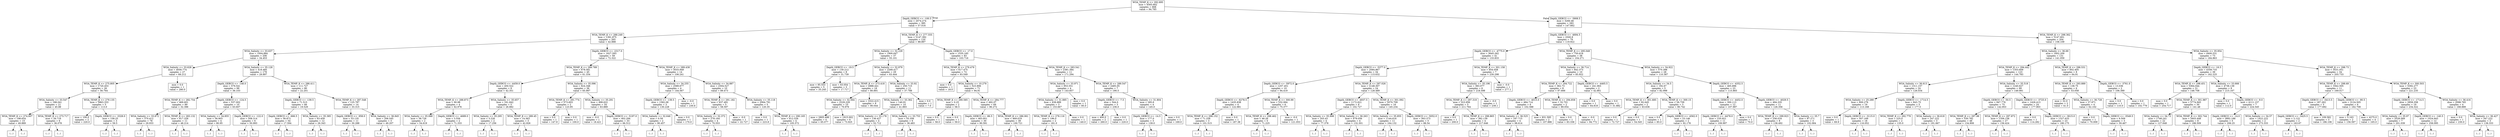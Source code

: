 digraph Tree {
node [shape=box] ;
0 [label="WOA_TEMP_K <= 292.695\nmse = 4565.662\nsamples = 668\nvalue = 94.785"] ;
1 [label="Depth_GEBCO <= -100.5\nmse = 2074.274\nsamples = 385\nvalue = 57.016"] ;
0 -> 1 [labeldistance=2.5, labelangle=45, headlabel="True"] ;
2 [label="WOA_TEMP_K <= 288.249\nmse = 1391.875\nsamples = 265\nvalue = 42.888"] ;
1 -> 2 ;
3 [label="WOA_Salinity <= 33.637\nmse = 1004.884\nsamples = 206\nvalue = 34.453"] ;
2 -> 3 ;
4 [label="WOA_Salinity <= 33.628\nmse = 4056.774\nsamples = 27\nvalue = 68.212"] ;
3 -> 4 ;
5 [label="WOA_TEMP_K <= 275.805\nmse = 1720.453\nsamples = 26\nvalue = 56.764"] ;
4 -> 5 ;
6 [label="WOA_Salinity <= 33.547\nmse = 188.041\nsamples = 21\nvalue = 45.88"] ;
5 -> 6 ;
7 [label="WOA_TEMP_K <= 274.007\nmse = 198.654\nsamples = 15\nvalue = 49.889"] ;
6 -> 7 ;
8 [label="(...)"] ;
7 -> 8 ;
23 [label="(...)"] ;
7 -> 23 ;
28 [label="WOA_TEMP_K <= 273.717\nmse = 26.716\nsamples = 6\nvalue = 36.078"] ;
6 -> 28 ;
29 [label="(...)"] ;
28 -> 29 ;
36 [label="(...)"] ;
28 -> 36 ;
39 [label="WOA_TEMP_K <= 279.135\nmse = 5863.333\nsamples = 5\nvalue = 113.0"] ;
5 -> 39 ;
40 [label="mse = 100.0\nsamples = 2\nvalue = 220.0"] ;
39 -> 40 ;
41 [label="Depth_GEBCO <= -3328.0\nmse = 158.25\nsamples = 3\nvalue = 59.5"] ;
39 -> 41 ;
42 [label="(...)"] ;
41 -> 42 ;
45 [label="(...)"] ;
41 -> 45 ;
46 [label="mse = 0.0\nsamples = 1\nvalue = 280.0"] ;
4 -> 46 ;
47 [label="WOA_Salinity <= 35.128\nmse = 418.485\nsamples = 179\nvalue = 29.897"] ;
3 -> 47 ;
48 [label="Depth_GEBCO <= -146.0\nmse = 579.541\nsamples = 99\nvalue = 36.103"] ;
47 -> 48 ;
49 [label="WOA_TEMP_K <= 282.754\nmse = 469.601\nsamples = 89\nvalue = 32.396"] ;
48 -> 49 ;
50 [label="WOA_Salinity <= 33.872\nmse = 370.412\nsamples = 78\nvalue = 29.933"] ;
49 -> 50 ;
51 [label="(...)"] ;
50 -> 51 ;
110 [label="(...)"] ;
50 -> 110 ;
201 [label="WOA_TEMP_K <= 283.132\nmse = 817.326\nsamples = 11\nvalue = 48.214"] ;
49 -> 201 ;
202 [label="(...)"] ;
201 -> 202 ;
205 [label="(...)"] ;
201 -> 205 ;
222 [label="Depth_GEBCO <= -124.5\nmse = 537.002\nsamples = 10\nvalue = 63.607"] ;
48 -> 222 ;
223 [label="WOA_Salinity <= 34.855\nmse = 56.903\nsamples = 4\nvalue = 80.95"] ;
222 -> 223 ;
224 [label="(...)"] ;
223 -> 224 ;
229 [label="(...)"] ;
223 -> 229 ;
230 [label="Depth_GEBCO <= -122.0\nmse = 508.314\nsamples = 6\nvalue = 50.993"] ;
222 -> 230 ;
231 [label="(...)"] ;
230 -> 231 ;
234 [label="(...)"] ;
230 -> 234 ;
239 [label="WOA_TEMP_K <= 286.411\nmse = 111.727\nsamples = 80\nvalue = 22.201"] ;
47 -> 239 ;
240 [label="Depth_GEBCO <= -139.5\nmse = 71.515\nsamples = 66\nvalue = 19.529"] ;
239 -> 240 ;
241 [label="Depth_GEBCO <= -666.5\nmse = 56.872\nsamples = 54\nvalue = 17.594"] ;
240 -> 241 ;
242 [label="(...)"] ;
241 -> 242 ;
255 [label="(...)"] ;
241 -> 255 ;
282 [label="WOA_Salinity <= 35.385\nmse = 63.459\nsamples = 12\nvalue = 26.343"] ;
240 -> 282 ;
283 [label="(...)"] ;
282 -> 283 ;
296 [label="(...)"] ;
282 -> 296 ;
297 [label="WOA_TEMP_K <= 287.548\nmse = 125.787\nsamples = 14\nvalue = 33.315"] ;
239 -> 297 ;
298 [label="Depth_GEBCO <= -958.0\nmse = 53.135\nsamples = 11\nvalue = 30.288"] ;
297 -> 298 ;
299 [label="(...)"] ;
298 -> 299 ;
306 [label="(...)"] ;
298 -> 306 ;
315 [label="WOA_Salinity <= 36.845\nmse = 206.545\nsamples = 3\nvalue = 49.207"] ;
297 -> 315 ;
316 [label="(...)"] ;
315 -> 316 ;
319 [label="(...)"] ;
315 -> 319 ;
320 [label="Depth_GEBCO <= -2317.0\nmse = 1627.593\nsamples = 59\nvalue = 72.322"] ;
2 -> 320 ;
321 [label="WOA_TEMP_K <= 289.789\nmse = 678.581\nsamples = 45\nvalue = 61.334"] ;
320 -> 321 ;
322 [label="Depth_GEBCO <= -4459.0\nmse = 450.522\nsamples = 9\nvalue = 42.351"] ;
321 -> 322 ;
323 [label="WOA_TEMP_K <= 288.873\nmse = 90.98\nsamples = 4\nvalue = 62.976"] ;
322 -> 323 ;
324 [label="WOA_Salinity <= 35.088\nmse = 38.726\nsamples = 2\nvalue = 54.619"] ;
323 -> 324 ;
325 [label="(...)"] ;
324 -> 325 ;
326 [label="(...)"] ;
324 -> 326 ;
327 [label="Depth_GEBCO <= -4689.0\nmse = 3.556\nsamples = 2\nvalue = 71.333"] ;
323 -> 327 ;
328 [label="(...)"] ;
327 -> 328 ;
329 [label="(...)"] ;
327 -> 329 ;
330 [label="WOA_Salinity <= 35.657\nmse = 161.842\nsamples = 5\nvalue = 26.882"] ;
322 -> 330 ;
331 [label="WOA_Salinity <= 35.295\nmse = 3.226\nsamples = 2\nvalue = 17.256"] ;
330 -> 331 ;
332 [label="(...)"] ;
331 -> 332 ;
333 [label="(...)"] ;
331 -> 333 ;
334 [label="WOA_TEMP_K <= 289.45\nmse = 14.363\nsamples = 3\nvalue = 42.926"] ;
330 -> 334 ;
335 [label="(...)"] ;
334 -> 335 ;
338 [label="(...)"] ;
334 -> 338 ;
339 [label="WOA_Salinity <= 35.096\nmse = 624.348\nsamples = 36\nvalue = 65.997"] ;
321 -> 339 ;
340 [label="WOA_TEMP_K <= 291.774\nmse = 573.603\nsamples = 2\nvalue = 123.95"] ;
339 -> 340 ;
341 [label="mse = 0.0\nsamples = 1\nvalue = 147.9"] ;
340 -> 341 ;
342 [label="mse = 0.0\nsamples = 1\nvalue = 100.0"] ;
340 -> 342 ;
343 [label="WOA_Salinity <= 35.291\nmse = 499.622\nsamples = 34\nvalue = 63.889"] ;
339 -> 343 ;
344 [label="mse = -0.0\nsamples = 1\nvalue = 18.421"] ;
343 -> 344 ;
345 [label="Depth_GEBCO <= -5197.0\nmse = 402.294\nsamples = 33\nvalue = 66.512"] ;
343 -> 345 ;
346 [label="(...)"] ;
345 -> 346 ;
347 [label="(...)"] ;
345 -> 347 ;
400 [label="WOA_TEMP_K <= 289.438\nmse = 3033.949\nsamples = 14\nvalue = 106.241"] ;
320 -> 400 ;
401 [label="WOA_Salinity <= 34.255\nmse = 2589.677\nsamples = 4\nvalue = 144.567"] ;
400 -> 401 ;
402 [label="Depth_GEBCO <= -139.5\nmse = 1582.08\nsamples = 3\nvalue = 130.228"] ;
401 -> 402 ;
403 [label="WOA_Salinity <= 32.646\nmse = 0.59\nsamples = 2\nvalue = 90.457"] ;
402 -> 403 ;
404 [label="(...)"] ;
403 -> 404 ;
405 [label="(...)"] ;
403 -> 405 ;
406 [label="mse = 0.0\nsamples = 1\nvalue = 170.0"] ;
402 -> 406 ;
407 [label="mse = -0.0\nsamples = 1\nvalue = 230.6"] ;
401 -> 407 ;
408 [label="WOA_Salinity <= 34.887\nmse = 2304.527\nsamples = 10\nvalue = 89.473"] ;
400 -> 408 ;
409 [label="WOA_TEMP_K <= 291.182\nmse = 637.491\nsamples = 5\nvalue = 58.597"] ;
408 -> 409 ;
410 [label="WOA_Salinity <= 32.372\nmse = 278.164\nsamples = 4\nvalue = 70.553"] ;
409 -> 410 ;
411 [label="(...)"] ;
410 -> 411 ;
414 [label="(...)"] ;
410 -> 414 ;
415 [label="mse = -0.0\nsamples = 1\nvalue = 22.727"] ;
409 -> 415 ;
416 [label="WOA_Salinity <= 35.118\nmse = 2064.791\nsamples = 5\nvalue = 120.35"] ;
408 -> 416 ;
417 [label="mse = 0.0\nsamples = 1\nvalue = 223.8"] ;
416 -> 417 ;
418 [label="WOA_TEMP_K <= 290.165\nmse = 612.526\nsamples = 4\nvalue = 105.572"] ;
416 -> 418 ;
419 [label="(...)"] ;
418 -> 419 ;
420 [label="(...)"] ;
418 -> 420 ;
423 [label="WOA_TEMP_K <= 277.555\nmse = 2147.392\nsamples = 120\nvalue = 88.897"] ;
1 -> 423 ;
424 [label="WOA_Salinity <= 32.229\nmse = 1900.647\nsamples = 37\nvalue = 55.101"] ;
423 -> 424 ;
425 [label="Depth_GEBCO <= -19.5\nmse = 130.212\nsamples = 8\nvalue = 31.739"] ;
424 -> 425 ;
426 [label="mse = 85.553\nsamples = 5\nvalue = 35.245"] ;
425 -> 426 ;
427 [label="mse = 63.054\nsamples = 3\nvalue = 17.717"] ;
425 -> 427 ;
428 [label="WOA_Salinity <= 32.979\nmse = 2268.417\nsamples = 29\nvalue = 63.444"] ;
424 -> 428 ;
429 [label="WOA_TEMP_K <= 273.418\nmse = 2888.441\nsamples = 18\nvalue = 80.891"] ;
428 -> 429 ;
430 [label="WOA_Salinity <= 32.564\nmse = 2229.229\nsamples = 10\nvalue = 70.976"] ;
429 -> 430 ;
431 [label="mse = 2805.498\nsamples = 4\nvalue = 65.077"] ;
430 -> 431 ;
432 [label="mse = 1915.002\nsamples = 6\nvalue = 73.925"] ;
430 -> 432 ;
433 [label="mse = 3322.415\nsamples = 8\nvalue = 90.044"] ;
429 -> 433 ;
434 [label="WOA_Salinity <= 33.92\nmse = 250.715\nsamples = 11\nvalue = 37.788"] ;
428 -> 434 ;
435 [label="WOA_Salinity <= 33.362\nmse = 140.91\nsamples = 10\nvalue = 41.893"] ;
434 -> 435 ;
436 [label="WOA_Salinity <= 33.178\nmse = 136.427\nsamples = 4\nvalue = 52.712"] ;
435 -> 436 ;
437 [label="(...)"] ;
436 -> 437 ;
438 [label="(...)"] ;
436 -> 438 ;
439 [label="WOA_Salinity <= 33.753\nmse = 55.356\nsamples = 6\nvalue = 36.483"] ;
435 -> 439 ;
440 [label="(...)"] ;
439 -> 440 ;
445 [label="(...)"] ;
439 -> 445 ;
448 [label="mse = 0.0\nsamples = 1\nvalue = 7.0"] ;
434 -> 448 ;
449 [label="Depth_GEBCO <= -17.0\nmse = 1535.185\nsamples = 83\nvalue = 103.716"] ;
423 -> 449 ;
450 [label="WOA_TEMP_K <= 279.479\nmse = 617.475\nsamples = 72\nvalue = 93.549"] ;
449 -> 450 ;
451 [label="mse = 0.0\nsamples = 1\nvalue = 18.0"] ;
450 -> 451 ;
452 [label="WOA_Salinity <= 10.279\nmse = 523.906\nsamples = 71\nvalue = 94.91"] ;
450 -> 452 ;
453 [label="WOA_TEMP_K <= 290.585\nmse = 0.25\nsamples = 2\nvalue = 58.5"] ;
452 -> 453 ;
454 [label="mse = 0.0\nsamples = 1\nvalue = 58.0"] ;
453 -> 454 ;
455 [label="mse = 0.0\nsamples = 1\nvalue = 59.0"] ;
453 -> 455 ;
456 [label="WOA_TEMP_K <= 284.777\nmse = 492.07\nsamples = 69\nvalue = 96.272"] ;
452 -> 456 ;
457 [label="Depth_GEBCO <= -86.5\nmse = 463.951\nsamples = 30\nvalue = 90.591"] ;
456 -> 457 ;
458 [label="(...)"] ;
457 -> 458 ;
463 [label="(...)"] ;
457 -> 463 ;
496 [label="WOA_TEMP_K <= 286.061\nmse = 469.019\nsamples = 39\nvalue = 100.721"] ;
456 -> 496 ;
497 [label="(...)"] ;
496 -> 497 ;
504 [label="(...)"] ;
496 -> 504 ;
563 [label="WOA_TEMP_K <= 283.541\nmse = 2381.384\nsamples = 11\nvalue = 171.294"] ;
449 -> 563 ;
564 [label="WOA_Salinity <= 33.971\nmse = 953.551\nsamples = 4\nvalue = 143.857"] ;
563 -> 564 ;
565 [label="WOA_Salinity <= 31.885\nmse = 438.889\nsamples = 3\nvalue = 153.667"] ;
564 -> 565 ;
566 [label="WOA_TEMP_K <= 278.116\nmse = 196.0\nsamples = 2\nvalue = 181.0"] ;
565 -> 566 ;
567 [label="(...)"] ;
566 -> 567 ;
568 [label="(...)"] ;
566 -> 568 ;
569 [label="mse = 0.0\nsamples = 1\nvalue = 140.0"] ;
565 -> 569 ;
570 [label="mse = 0.0\nsamples = 1\nvalue = 85.0"] ;
564 -> 570 ;
571 [label="WOA_TEMP_K <= 289.547\nmse = 2485.05\nsamples = 7\nvalue = 190.5"] ;
563 -> 571 ;
572 [label="Depth_GEBCO <= -7.5\nmse = 544.0\nsamples = 3\nvalue = 236.0"] ;
571 -> 572 ;
573 [label="mse = 400.0\nsamples = 2\nvalue = 260.0"] ;
572 -> 573 ;
574 [label="mse = 0.0\nsamples = 1\nvalue = 220.0"] ;
572 -> 574 ;
575 [label="WOA_Salinity <= 31.804\nmse = 285.6\nsamples = 4\nvalue = 145.0"] ;
571 -> 575 ;
576 [label="Depth_GEBCO <= -14.5\nmse = 177.0\nsamples = 3\nvalue = 139.0"] ;
575 -> 576 ;
577 [label="(...)"] ;
576 -> 577 ;
578 [label="(...)"] ;
576 -> 578 ;
581 [label="mse = 0.0\nsamples = 1\nvalue = 169.0"] ;
575 -> 581 ;
582 [label="Depth_GEBCO <= -3908.5\nmse = 3260.46\nsamples = 283\nvalue = 147.662"] ;
0 -> 582 [labeldistance=2.5, labelangle=-45, headlabel="False"] ;
583 [label="Depth_GEBCO <= -4694.5\nmse = 2500.8\nsamples = 79\nvalue = 119.922"] ;
582 -> 583 ;
584 [label="Depth_GEBCO <= -4775.0\nmse = 3645.262\nsamples = 41\nvalue = 133.833"] ;
583 -> 584 ;
585 [label="Depth_GEBCO <= -5377.0\nmse = 2084.867\nsamples = 34\nvalue = 115.632"] ;
584 -> 585 ;
586 [label="Depth_GEBCO <= -5972.0\nmse = 1257.451\nsamples = 10\nvalue = 94.419"] ;
585 -> 586 ;
587 [label="Depth_GEBCO <= -6278.5\nmse = 1435.838\nsamples = 4\nvalue = 122.981"] ;
586 -> 587 ;
588 [label="WOA_TEMP_K <= 298.152\nmse = 71.258\nsamples = 3\nvalue = 101.515"] ;
587 -> 588 ;
589 [label="(...)"] ;
588 -> 589 ;
590 [label="(...)"] ;
588 -> 590 ;
593 [label="mse = 0.0\nsamples = 1\nvalue = 187.38"] ;
587 -> 593 ;
594 [label="WOA_TEMP_K <= 300.99\nmse = 232.064\nsamples = 6\nvalue = 75.377"] ;
586 -> 594 ;
595 [label="WOA_TEMP_K <= 298.462\nmse = 46.26\nsamples = 5\nvalue = 71.225"] ;
594 -> 595 ;
596 [label="(...)"] ;
595 -> 596 ;
599 [label="(...)"] ;
595 -> 599 ;
602 [label="mse = -0.0\nsamples = 1\nvalue = 121.053"] ;
594 -> 602 ;
603 [label="WOA_TEMP_K <= 297.026\nmse = 2148.307\nsamples = 24\nvalue = 128.489"] ;
585 -> 603 ;
604 [label="Depth_GEBCO <= -4937.5\nmse = 1172.621\nsamples = 8\nvalue = 102.727"] ;
603 -> 604 ;
605 [label="WOA_Salinity <= 35.998\nmse = 203.43\nsamples = 4\nvalue = 77.378"] ;
604 -> 605 ;
606 [label="(...)"] ;
605 -> 606 ;
609 [label="(...)"] ;
605 -> 609 ;
612 [label="WOA_Salinity <= 36.263\nmse = 679.056\nsamples = 4\nvalue = 132.301"] ;
604 -> 612 ;
613 [label="(...)"] ;
612 -> 613 ;
616 [label="(...)"] ;
612 -> 616 ;
619 [label="WOA_TEMP_K <= 301.092\nmse = 2070.709\nsamples = 16\nvalue = 145.234"] ;
603 -> 619 ;
620 [label="WOA_Salinity <= 35.855\nmse = 1144.616\nsamples = 11\nvalue = 164.132"] ;
619 -> 620 ;
621 [label="(...)"] ;
620 -> 621 ;
634 [label="(...)"] ;
620 -> 634 ;
641 [label="Depth_GEBCO <= -5052.0\nmse = 563.373\nsamples = 5\nvalue = 88.54"] ;
619 -> 641 ;
642 [label="(...)"] ;
641 -> 642 ;
647 [label="(...)"] ;
641 -> 647 ;
650 [label="WOA_TEMP_K <= 301.158\nmse = 854.058\nsamples = 7\nvalue = 230.298"] ;
584 -> 650 ;
651 [label="WOA_Salinity <= 35.196\nmse = 383.077\nsamples = 6\nvalue = 218.598"] ;
650 -> 651 ;
652 [label="WOA_TEMP_K <= 297.319\nmse = 323.956\nsamples = 5\nvalue = 211.764"] ;
651 -> 652 ;
653 [label="mse = 0.0\nsamples = 1\nvalue = 200.0"] ;
652 -> 653 ;
654 [label="WOA_TEMP_K <= 298.865\nmse = 382.139\nsamples = 4\nvalue = 217.646"] ;
652 -> 654 ;
655 [label="(...)"] ;
654 -> 655 ;
656 [label="(...)"] ;
654 -> 656 ;
659 [label="mse = -0.0\nsamples = 1\nvalue = 239.1"] ;
651 -> 659 ;
660 [label="mse = -0.0\nsamples = 1\nvalue = 277.1"] ;
650 -> 660 ;
661 [label="WOA_TEMP_K <= 295.049\nmse = 750.618\nsamples = 38\nvalue = 104.271"] ;
583 -> 661 ;
662 [label="WOA_Salinity <= 36.714\nmse = 842.373\nsamples = 10\nvalue = 85.922"] ;
661 -> 662 ;
663 [label="WOA_TEMP_K <= 294.722\nmse = 362.73\nsamples = 8\nvalue = 97.666"] ;
662 -> 663 ;
664 [label="Depth_GEBCO <= -4015.0\nmse = 484.714\nsamples = 6\nvalue = 102.588"] ;
663 -> 664 ;
665 [label="WOA_Salinity <= 36.525\nmse = 187.715\nsamples = 4\nvalue = 98.614"] ;
664 -> 665 ;
666 [label="(...)"] ;
665 -> 666 ;
667 [label="(...)"] ;
665 -> 667 ;
672 [label="mse = 831.595\nsamples = 2\nvalue = 107.886"] ;
664 -> 672 ;
673 [label="WOA_TEMP_K <= 294.858\nmse = 32.701\nsamples = 2\nvalue = 89.054"] ;
663 -> 673 ;
674 [label="mse = 0.0\nsamples = 1\nvalue = 83.336"] ;
673 -> 674 ;
675 [label="mse = -0.0\nsamples = 1\nvalue = 94.772"] ;
673 -> 675 ;
676 [label="Depth_GEBCO <= -4465.5\nmse = 241.063\nsamples = 2\nvalue = 42.861"] ;
662 -> 676 ;
677 [label="mse = 0.0\nsamples = 1\nvalue = 64.818"] ;
676 -> 677 ;
678 [label="mse = 0.0\nsamples = 1\nvalue = 31.882"] ;
676 -> 678 ;
679 [label="WOA_Salinity <= 34.922\nmse = 570.398\nsamples = 28\nvalue = 110.387"] ;
661 -> 679 ;
680 [label="WOA_Salinity <= 34.5\nmse = 192.67\nsamples = 5\nvalue = 82.998"] ;
679 -> 680 ;
681 [label="WOA_TEMP_K <= 301.685\nmse = 82.645\nsamples = 2\nvalue = 63.636"] ;
680 -> 681 ;
682 [label="mse = 0.0\nsamples = 1\nvalue = 72.727"] ;
681 -> 682 ;
683 [label="mse = 0.0\nsamples = 1\nvalue = 54.545"] ;
681 -> 683 ;
684 [label="WOA_TEMP_K <= 300.15\nmse = 26.759\nsamples = 3\nvalue = 90.742"] ;
680 -> 684 ;
685 [label="mse = 0.0\nsamples = 1\nvalue = 85.0"] ;
684 -> 685 ;
686 [label="Depth_GEBCO <= -4562.0\nmse = 23.146\nsamples = 2\nvalue = 92.178"] ;
684 -> 686 ;
687 [label="(...)"] ;
686 -> 687 ;
688 [label="(...)"] ;
686 -> 688 ;
689 [label="Depth_GEBCO <= -4352.5\nmse = 465.896\nsamples = 23\nvalue = 115.865"] ;
679 -> 689 ;
690 [label="Depth_GEBCO <= -4452.0\nmse = 300.113\nsamples = 12\nvalue = 107.997"] ;
689 -> 690 ;
691 [label="Depth_GEBCO <= -4478.0\nmse = 235.921\nsamples = 11\nvalue = 109.997"] ;
690 -> 691 ;
692 [label="(...)"] ;
691 -> 692 ;
707 [label="(...)"] ;
691 -> 707 ;
710 [label="mse = 0.0\nsamples = 1\nvalue = 70.0"] ;
690 -> 710 ;
711 [label="Depth_GEBCO <= -4029.5\nmse = 494.335\nsamples = 11\nvalue = 126.356"] ;
689 -> 711 ;
712 [label="WOA_TEMP_K <= 299.923\nmse = 256.016\nsamples = 8\nvalue = 138.492"] ;
711 -> 712 ;
713 [label="(...)"] ;
712 -> 713 ;
720 [label="(...)"] ;
712 -> 720 ;
727 [label="WOA_Salinity <= 35.7\nmse = 87.271\nsamples = 3\nvalue = 102.084"] ;
711 -> 727 ;
728 [label="(...)"] ;
727 -> 728 ;
731 [label="(...)"] ;
727 -> 731 ;
732 [label="WOA_TEMP_K <= 298.362\nmse = 3147.601\nsamples = 204\nvalue = 158.109"] ;
582 -> 732 ;
733 [label="WOA_Salinity <= 36.69\nmse = 1602.209\nsamples = 131\nvalue = 141.059"] ;
732 -> 733 ;
734 [label="WOA_TEMP_K <= 294.442\nmse = 1353.609\nsamples = 123\nvalue = 144.783"] ;
733 -> 734 ;
735 [label="WOA_Salinity <= 36.613\nmse = 1311.157\nsamples = 24\nvalue = 126.034"] ;
734 -> 735 ;
736 [label="WOA_Salinity <= 25.289\nmse = 600.276\nsamples = 19\nvalue = 113.168"] ;
735 -> 736 ;
737 [label="mse = 0.0\nsamples = 1\nvalue = 69.9"] ;
736 -> 737 ;
738 [label="Depth_GEBCO <= -3115.0\nmse = 507.169\nsamples = 18\nvalue = 116.052"] ;
736 -> 738 ;
739 [label="(...)"] ;
738 -> 739 ;
744 [label="(...)"] ;
738 -> 744 ;
761 [label="Depth_GEBCO <= -1714.5\nmse = 843.75\nsamples = 5\nvalue = 177.5"] ;
735 -> 761 ;
762 [label="WOA_TEMP_K <= 292.779\nmse = 225.0\nsamples = 2\nvalue = 135.0"] ;
761 -> 762 ;
763 [label="(...)"] ;
762 -> 763 ;
764 [label="(...)"] ;
762 -> 764 ;
765 [label="WOA_Salinity <= 36.618\nmse = 247.222\nsamples = 3\nvalue = 191.667"] ;
761 -> 765 ;
766 [label="(...)"] ;
765 -> 766 ;
767 [label="(...)"] ;
765 -> 767 ;
770 [label="WOA_Salinity <= 35.518\nmse = 1240.627\nsamples = 99\nvalue = 149.991"] ;
734 -> 770 ;
771 [label="Depth_GEBCO <= -50.5\nmse = 947.776\nsamples = 75\nvalue = 142.953"] ;
770 -> 771 ;
772 [label="WOA_TEMP_K <= 297.98\nmse = 530.782\nsamples = 48\nvalue = 134.908"] ;
771 -> 772 ;
773 [label="(...)"] ;
772 -> 773 ;
830 [label="(...)"] ;
772 -> 830 ;
845 [label="WOA_TEMP_K <= 297.872\nmse = 1356.158\nsamples = 27\nvalue = 156.424"] ;
771 -> 845 ;
846 [label="(...)"] ;
845 -> 846 ;
873 [label="(...)"] ;
845 -> 873 ;
876 [label="Depth_GEBCO <= -3725.0\nmse = 1426.413\nsamples = 24\nvalue = 177.903"] ;
770 -> 876 ;
877 [label="mse = 0.0\nsamples = 1\nvalue = 114.282"] ;
876 -> 877 ;
878 [label="Depth_GEBCO <= -3615.0\nmse = 1327.633\nsamples = 23\nvalue = 180.175"] ;
876 -> 878 ;
879 [label="(...)"] ;
878 -> 879 ;
882 [label="(...)"] ;
878 -> 882 ;
913 [label="WOA_TEMP_K <= 296.531\nmse = 602.405\nsamples = 8\nvalue = 64.91"] ;
733 -> 913 ;
914 [label="WOA_TEMP_K <= 293.889\nmse = 138.75\nsamples = 6\nvalue = 53.058"] ;
913 -> 914 ;
915 [label="mse = 32.0\nsamples = 2\nvalue = 41.0"] ;
914 -> 915 ;
916 [label="WOA_Salinity <= 36.728\nmse = 27.971\nsamples = 4\nvalue = 62.102"] ;
914 -> 916 ;
917 [label="mse = 0.0\nsamples = 1\nvalue = 70.009"] ;
916 -> 917 ;
918 [label="Depth_GEBCO <= -3549.5\nmse = 9.509\nsamples = 3\nvalue = 59.467"] ;
916 -> 918 ;
919 [label="(...)"] ;
918 -> 919 ;
920 [label="(...)"] ;
918 -> 920 ;
923 [label="Depth_GEBCO <= -3761.0\nmse = 13.036\nsamples = 2\nvalue = 106.389"] ;
913 -> 923 ;
924 [label="mse = 0.0\nsamples = 1\nvalue = 110.0"] ;
923 -> 924 ;
925 [label="mse = 0.0\nsamples = 1\nvalue = 102.779"] ;
923 -> 925 ;
926 [label="WOA_Salinity <= 35.954\nmse = 4400.531\nsamples = 73\nvalue = 184.863"] ;
732 -> 926 ;
927 [label="Depth_GEBCO <= -16.5\nmse = 4358.733\nsamples = 39\nvalue = 162.225"] ;
926 -> 927 ;
928 [label="WOA_TEMP_K <= 298.451\nmse = 3364.044\nsamples = 31\nvalue = 148.708"] ;
927 -> 928 ;
929 [label="mse = 0.0\nsamples = 1\nvalue = 254.717"] ;
928 -> 929 ;
930 [label="WOA_TEMP_K <= 301.987\nmse = 2774.945\nsamples = 30\nvalue = 141.48"] ;
928 -> 930 ;
931 [label="WOA_Salinity <= 34.73\nmse = 1748.241\nsamples = 22\nvalue = 127.648"] ;
930 -> 931 ;
932 [label="(...)"] ;
931 -> 932 ;
959 [label="(...)"] ;
931 -> 959 ;
972 [label="WOA_TEMP_K <= 302.744\nmse = 3403.448\nsamples = 8\nvalue = 188.509"] ;
930 -> 972 ;
973 [label="(...)"] ;
972 -> 973 ;
986 [label="(...)"] ;
972 -> 986 ;
987 [label="WOA_Salinity <= 33.666\nmse = 4736.139\nsamples = 8\nvalue = 215.167"] ;
927 -> 987 ;
988 [label="mse = 0.0\nsamples = 1\nvalue = 112.0"] ;
987 -> 988 ;
989 [label="Depth_GEBCO <= -9.0\nmse = 4111.157\nsamples = 7\nvalue = 224.545"] ;
987 -> 989 ;
990 [label="Depth_GEBCO <= -14.0\nmse = 3892.188\nsamples = 5\nvalue = 206.25"] ;
989 -> 990 ;
991 [label="(...)"] ;
990 -> 991 ;
992 [label="(...)"] ;
990 -> 992 ;
993 [label="WOA_Salinity <= 34.57\nmse = 1422.222\nsamples = 2\nvalue = 273.333"] ;
989 -> 993 ;
994 [label="(...)"] ;
993 -> 994 ;
995 [label="(...)"] ;
993 -> 995 ;
996 [label="WOA_TEMP_K <= 298.73\nmse = 3531.051\nsamples = 34\nvalue = 205.733"] ;
926 -> 996 ;
997 [label="WOA_TEMP_K <= 298.69\nmse = 1942.505\nsamples = 11\nvalue = 169.017"] ;
996 -> 997 ;
998 [label="Depth_GEBCO <= -3413.5\nmse = 187.262\nsamples = 5\nvalue = 177.692"] ;
997 -> 998 ;
999 [label="Depth_GEBCO <= -3425.5\nmse = 2.122\nsamples = 2\nvalue = 163.67"] ;
998 -> 999 ;
1000 [label="(...)"] ;
999 -> 1000 ;
1001 [label="(...)"] ;
999 -> 1001 ;
1002 [label="mse = 109.582\nsamples = 3\nvalue = 186.106"] ;
998 -> 1002 ;
1003 [label="Depth_GEBCO <= -90.5\nmse = 3124.505\nsamples = 6\nvalue = 162.708"] ;
997 -> 1003 ;
1004 [label="mse = 5.163\nsamples = 2\nvalue = 156.597"] ;
1003 -> 1004 ;
1005 [label="mse = 4275.0\nsamples = 4\nvalue = 165.0"] ;
1003 -> 1005 ;
1006 [label="WOA_TEMP_K <= 300.503\nmse = 3392.277\nsamples = 23\nvalue = 221.235"] ;
996 -> 1006 ;
1007 [label="Depth_GEBCO <= -1714.5\nmse = 2859.358\nsamples = 19\nvalue = 234.322"] ;
1006 -> 1007 ;
1008 [label="WOA_Salinity <= 35.97\nmse = 3528.569\nsamples = 7\nvalue = 201.039"] ;
1007 -> 1008 ;
1009 [label="(...)"] ;
1008 -> 1009 ;
1010 [label="(...)"] ;
1008 -> 1010 ;
1015 [label="Depth_GEBCO <= -140.5\nmse = 1024.943\nsamples = 12\nvalue = 258.095"] ;
1007 -> 1015 ;
1016 [label="(...)"] ;
1015 -> 1016 ;
1019 [label="(...)"] ;
1015 -> 1019 ;
1026 [label="WOA_Salinity <= 36.416\nmse = 2098.765\nsamples = 4\nvalue = 168.889"] ;
1006 -> 1026 ;
1027 [label="mse = 0.0\nsamples = 1\nvalue = 230.0"] ;
1026 -> 1027 ;
1028 [label="WOA_Salinity <= 36.427\nmse = 347.222\nsamples = 3\nvalue = 138.333"] ;
1026 -> 1028 ;
1029 [label="(...)"] ;
1028 -> 1029 ;
1030 [label="(...)"] ;
1028 -> 1030 ;
}